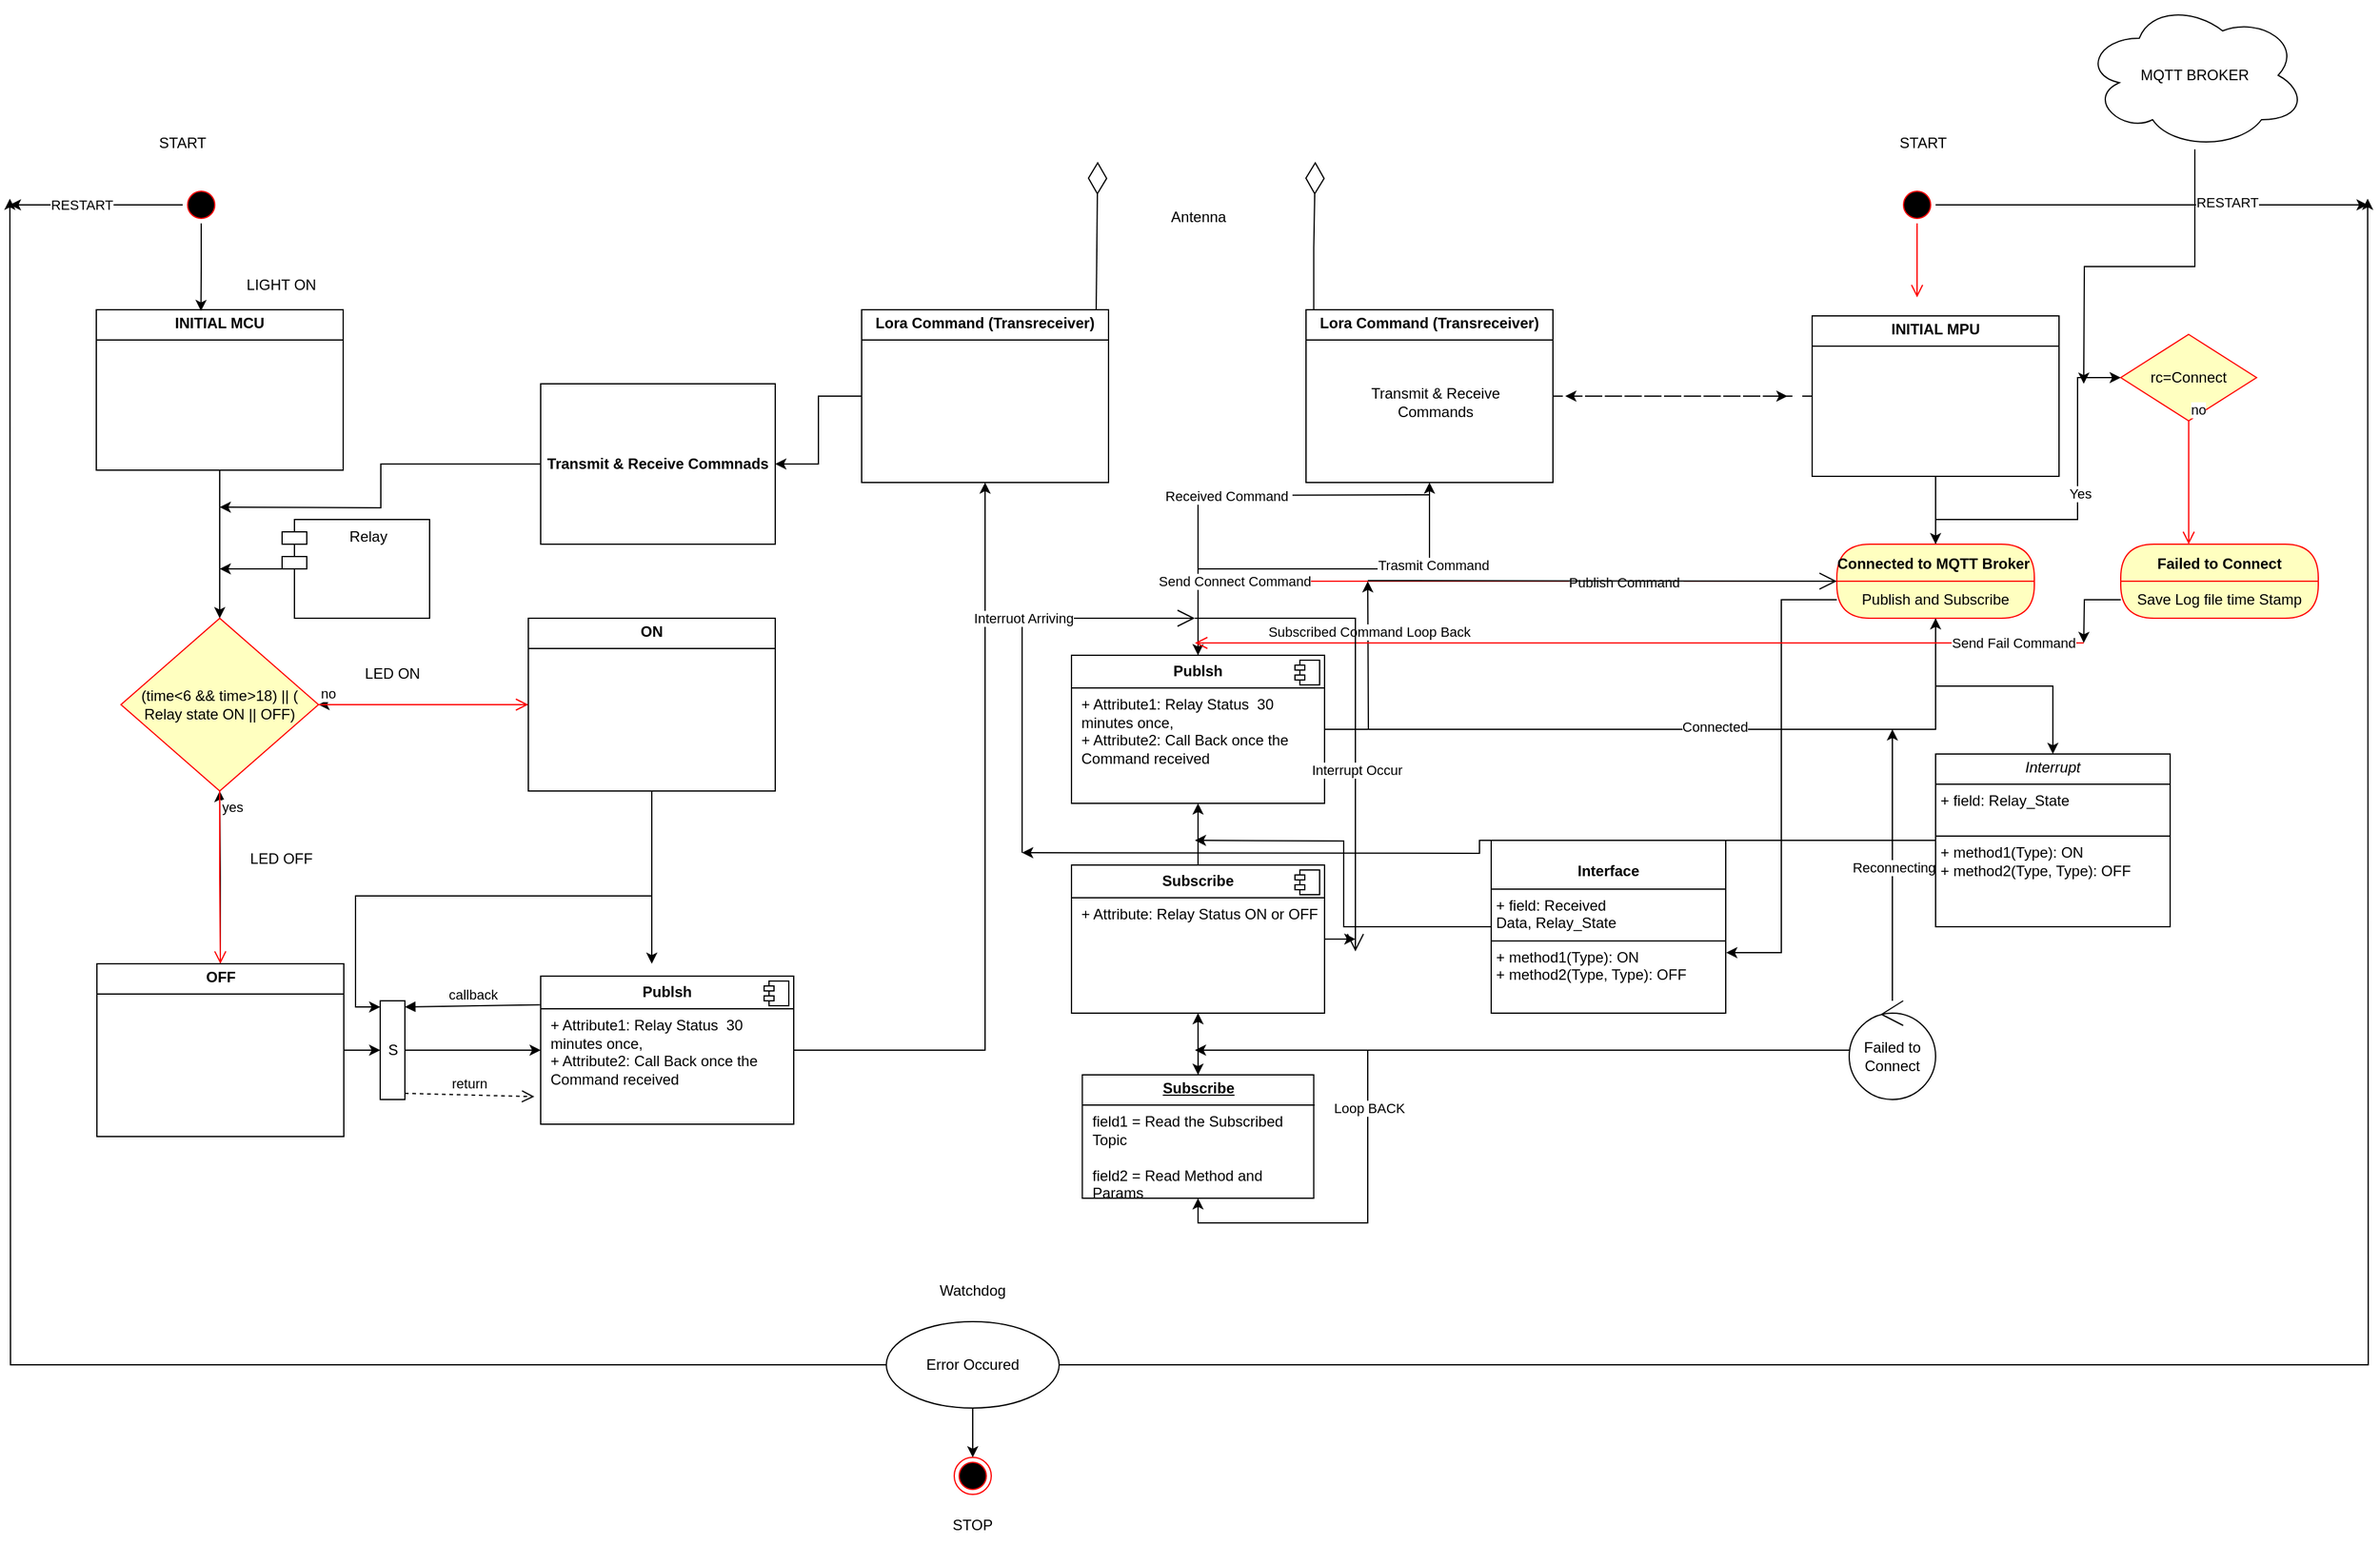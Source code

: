 <mxfile version="24.0.7" type="github">
  <diagram name="Page-1" id="H4Rgj2aldIVuWvqLiOzs">
    <mxGraphModel dx="2113" dy="1754" grid="1" gridSize="10" guides="1" tooltips="1" connect="1" arrows="1" fold="1" page="1" pageScale="1" pageWidth="850" pageHeight="1100" math="0" shadow="0">
      <root>
        <mxCell id="0" />
        <mxCell id="1" parent="0" />
        <mxCell id="FLAi_tk8j3l3gNYu9f_M-28" style="edgeStyle=orthogonalEdgeStyle;rounded=0;orthogonalLoop=1;jettySize=auto;html=1;entryX=1;entryY=0.5;entryDx=0;entryDy=0;" edge="1" parent="1" source="FLAi_tk8j3l3gNYu9f_M-9" target="FLAi_tk8j3l3gNYu9f_M-11">
          <mxGeometry relative="1" as="geometry" />
        </mxCell>
        <mxCell id="FLAi_tk8j3l3gNYu9f_M-40" style="edgeStyle=orthogonalEdgeStyle;rounded=0;orthogonalLoop=1;jettySize=auto;html=1;" edge="1" parent="1" source="FLAi_tk8j3l3gNYu9f_M-9">
          <mxGeometry relative="1" as="geometry">
            <mxPoint x="450" y="510" as="targetPoint" />
          </mxGeometry>
        </mxCell>
        <mxCell id="FLAi_tk8j3l3gNYu9f_M-9" value="&lt;p style=&quot;margin:0px;margin-top:4px;text-align:center;&quot;&gt;&lt;b&gt;ON&lt;/b&gt;&lt;/p&gt;&lt;hr size=&quot;1&quot; style=&quot;border-style:solid;&quot;&gt;&lt;div style=&quot;height:2px;&quot;&gt;&lt;/div&gt;" style="verticalAlign=top;align=left;overflow=fill;html=1;whiteSpace=wrap;" vertex="1" parent="1">
          <mxGeometry x="350" y="230" width="200" height="140" as="geometry" />
        </mxCell>
        <mxCell id="FLAi_tk8j3l3gNYu9f_M-29" style="edgeStyle=orthogonalEdgeStyle;rounded=0;orthogonalLoop=1;jettySize=auto;html=1;entryX=0.5;entryY=1;entryDx=0;entryDy=0;" edge="1" parent="1" source="FLAi_tk8j3l3gNYu9f_M-10" target="FLAi_tk8j3l3gNYu9f_M-11">
          <mxGeometry relative="1" as="geometry" />
        </mxCell>
        <mxCell id="FLAi_tk8j3l3gNYu9f_M-49" style="edgeStyle=orthogonalEdgeStyle;rounded=0;orthogonalLoop=1;jettySize=auto;html=1;" edge="1" parent="1" source="FLAi_tk8j3l3gNYu9f_M-10" target="FLAi_tk8j3l3gNYu9f_M-46">
          <mxGeometry relative="1" as="geometry" />
        </mxCell>
        <mxCell id="FLAi_tk8j3l3gNYu9f_M-10" value="&lt;p style=&quot;margin:0px;margin-top:4px;text-align:center;&quot;&gt;&lt;b&gt;OFF&lt;/b&gt;&lt;/p&gt;&lt;hr size=&quot;1&quot; style=&quot;border-style:solid;&quot;&gt;&lt;div style=&quot;height:2px;&quot;&gt;&lt;/div&gt;" style="verticalAlign=top;align=left;overflow=fill;html=1;whiteSpace=wrap;" vertex="1" parent="1">
          <mxGeometry x="0.52" y="510" width="200" height="140" as="geometry" />
        </mxCell>
        <mxCell id="FLAi_tk8j3l3gNYu9f_M-11" value="(time&amp;lt;6 &amp;amp;&amp;amp; time&amp;gt;18) || ( Relay state ON || OFF)" style="rhombus;whiteSpace=wrap;html=1;fontColor=#000000;fillColor=#ffffc0;strokeColor=#ff0000;" vertex="1" parent="1">
          <mxGeometry x="20" y="230" width="160" height="140" as="geometry" />
        </mxCell>
        <mxCell id="FLAi_tk8j3l3gNYu9f_M-12" value="no" style="edgeStyle=orthogonalEdgeStyle;html=1;align=left;verticalAlign=bottom;endArrow=open;endSize=8;strokeColor=#ff0000;rounded=0;entryX=0;entryY=0.5;entryDx=0;entryDy=0;" edge="1" source="FLAi_tk8j3l3gNYu9f_M-11" parent="1" target="FLAi_tk8j3l3gNYu9f_M-9">
          <mxGeometry x="-1" relative="1" as="geometry">
            <mxPoint x="310" y="302" as="targetPoint" />
          </mxGeometry>
        </mxCell>
        <mxCell id="FLAi_tk8j3l3gNYu9f_M-13" value="yes" style="edgeStyle=orthogonalEdgeStyle;html=1;align=left;verticalAlign=top;endArrow=open;endSize=8;strokeColor=#ff0000;rounded=0;entryX=0.5;entryY=0;entryDx=0;entryDy=0;" edge="1" source="FLAi_tk8j3l3gNYu9f_M-11" parent="1" target="FLAi_tk8j3l3gNYu9f_M-10">
          <mxGeometry x="-1" relative="1" as="geometry">
            <mxPoint x="125" y="450" as="targetPoint" />
          </mxGeometry>
        </mxCell>
        <mxCell id="FLAi_tk8j3l3gNYu9f_M-15" style="edgeStyle=orthogonalEdgeStyle;rounded=0;orthogonalLoop=1;jettySize=auto;html=1;entryX=0.5;entryY=0;entryDx=0;entryDy=0;" edge="1" parent="1" source="FLAi_tk8j3l3gNYu9f_M-14" target="FLAi_tk8j3l3gNYu9f_M-11">
          <mxGeometry relative="1" as="geometry" />
        </mxCell>
        <mxCell id="FLAi_tk8j3l3gNYu9f_M-14" value="&lt;p style=&quot;margin:0px;margin-top:4px;text-align:center;&quot;&gt;&lt;b&gt;INITIAL MCU&lt;/b&gt;&lt;/p&gt;&lt;hr size=&quot;1&quot; style=&quot;border-style:solid;&quot;&gt;&lt;div style=&quot;height:2px;&quot;&gt;&lt;/div&gt;" style="verticalAlign=top;align=left;overflow=fill;html=1;whiteSpace=wrap;" vertex="1" parent="1">
          <mxGeometry y="-20" width="200" height="130" as="geometry" />
        </mxCell>
        <mxCell id="FLAi_tk8j3l3gNYu9f_M-16" value="LIGHT ON" style="text;strokeColor=none;align=center;fillColor=none;html=1;verticalAlign=middle;whiteSpace=wrap;rounded=0;" vertex="1" parent="1">
          <mxGeometry x="100" y="-60" width="100" height="40" as="geometry" />
        </mxCell>
        <mxCell id="FLAi_tk8j3l3gNYu9f_M-20" style="edgeStyle=orthogonalEdgeStyle;rounded=0;orthogonalLoop=1;jettySize=auto;html=1;" edge="1" parent="1" source="FLAi_tk8j3l3gNYu9f_M-19">
          <mxGeometry relative="1" as="geometry">
            <mxPoint x="100" y="190" as="targetPoint" />
          </mxGeometry>
        </mxCell>
        <mxCell id="FLAi_tk8j3l3gNYu9f_M-19" value="Relay" style="shape=module;align=left;spacingLeft=20;align=center;verticalAlign=top;whiteSpace=wrap;html=1;rotation=0;" vertex="1" parent="1">
          <mxGeometry x="150.52" y="150" width="119.48" height="80" as="geometry" />
        </mxCell>
        <mxCell id="FLAi_tk8j3l3gNYu9f_M-21" value="LED ON" style="text;strokeColor=none;align=center;fillColor=none;html=1;verticalAlign=middle;whiteSpace=wrap;rounded=0;" vertex="1" parent="1">
          <mxGeometry x="210" y="260" width="60" height="30" as="geometry" />
        </mxCell>
        <mxCell id="FLAi_tk8j3l3gNYu9f_M-22" value="LED OFF" style="text;strokeColor=none;align=center;fillColor=none;html=1;verticalAlign=middle;whiteSpace=wrap;rounded=0;" vertex="1" parent="1">
          <mxGeometry x="120" y="410" width="60" height="30" as="geometry" />
        </mxCell>
        <mxCell id="FLAi_tk8j3l3gNYu9f_M-34" style="edgeStyle=orthogonalEdgeStyle;rounded=0;orthogonalLoop=1;jettySize=auto;html=1;" edge="1" parent="1" source="FLAi_tk8j3l3gNYu9f_M-27">
          <mxGeometry relative="1" as="geometry">
            <mxPoint x="100" y="140" as="targetPoint" />
          </mxGeometry>
        </mxCell>
        <mxCell id="FLAi_tk8j3l3gNYu9f_M-27" value="&lt;b&gt;Transmit &amp;amp; Receive Commnads&lt;/b&gt;" style="html=1;whiteSpace=wrap;" vertex="1" parent="1">
          <mxGeometry x="360" y="40" width="190" height="130" as="geometry" />
        </mxCell>
        <mxCell id="FLAi_tk8j3l3gNYu9f_M-32" style="edgeStyle=orthogonalEdgeStyle;rounded=0;orthogonalLoop=1;jettySize=auto;html=1;entryX=1;entryY=0.5;entryDx=0;entryDy=0;" edge="1" parent="1" source="FLAi_tk8j3l3gNYu9f_M-30" target="FLAi_tk8j3l3gNYu9f_M-27">
          <mxGeometry relative="1" as="geometry" />
        </mxCell>
        <mxCell id="FLAi_tk8j3l3gNYu9f_M-30" value="&lt;p style=&quot;margin:0px;margin-top:4px;text-align:center;&quot;&gt;&lt;b&gt;Lora Command (Transreceiver)&lt;/b&gt;&lt;/p&gt;&lt;hr size=&quot;1&quot; style=&quot;border-style:solid;&quot;&gt;&lt;div style=&quot;height:2px;&quot;&gt;&lt;/div&gt;" style="verticalAlign=top;align=left;overflow=fill;html=1;whiteSpace=wrap;" vertex="1" parent="1">
          <mxGeometry x="620" y="-20" width="200" height="140" as="geometry" />
        </mxCell>
        <mxCell id="FLAi_tk8j3l3gNYu9f_M-53" style="edgeStyle=orthogonalEdgeStyle;rounded=0;orthogonalLoop=1;jettySize=auto;html=1;entryX=0.5;entryY=1;entryDx=0;entryDy=0;" edge="1" parent="1" source="FLAi_tk8j3l3gNYu9f_M-38" target="FLAi_tk8j3l3gNYu9f_M-30">
          <mxGeometry relative="1" as="geometry" />
        </mxCell>
        <mxCell id="FLAi_tk8j3l3gNYu9f_M-38" value="&lt;p style=&quot;margin:0px;margin-top:6px;text-align:center;&quot;&gt;&lt;b&gt;Publsh&lt;/b&gt;&lt;/p&gt;&lt;hr size=&quot;1&quot; style=&quot;border-style:solid;&quot;&gt;&lt;p style=&quot;margin:0px;margin-left:8px;&quot;&gt;+ Attribute1: Relay Status&amp;nbsp; 30 minutes once,&lt;br&gt;+ Attribute2: Call Back once the Command received&lt;/p&gt;" style="align=left;overflow=fill;html=1;dropTarget=0;whiteSpace=wrap;" vertex="1" parent="1">
          <mxGeometry x="360" y="520" width="205" height="120" as="geometry" />
        </mxCell>
        <mxCell id="FLAi_tk8j3l3gNYu9f_M-39" value="" style="shape=component;jettyWidth=8;jettyHeight=4;" vertex="1" parent="FLAi_tk8j3l3gNYu9f_M-38">
          <mxGeometry x="1" width="20" height="20" relative="1" as="geometry">
            <mxPoint x="-24" y="4" as="offset" />
          </mxGeometry>
        </mxCell>
        <mxCell id="FLAi_tk8j3l3gNYu9f_M-50" style="edgeStyle=orthogonalEdgeStyle;rounded=0;orthogonalLoop=1;jettySize=auto;html=1;curved=0;entryX=0;entryY=0.5;entryDx=0;entryDy=0;" edge="1" parent="1" source="FLAi_tk8j3l3gNYu9f_M-46" target="FLAi_tk8j3l3gNYu9f_M-38">
          <mxGeometry relative="1" as="geometry" />
        </mxCell>
        <mxCell id="FLAi_tk8j3l3gNYu9f_M-46" value="S" style="html=1;points=[[0,0,0,0,5],[0,1,0,0,-5],[1,0,0,0,5],[1,1,0,0,-5]];perimeter=orthogonalPerimeter;outlineConnect=0;targetShapes=umlLifeline;portConstraint=eastwest;newEdgeStyle={&quot;curved&quot;:0,&quot;rounded&quot;:0};" vertex="1" parent="1">
          <mxGeometry x="230" y="540" width="20" height="80" as="geometry" />
        </mxCell>
        <mxCell id="FLAi_tk8j3l3gNYu9f_M-47" value="callback" style="html=1;verticalAlign=bottom;endArrow=block;curved=0;rounded=0;entryX=1;entryY=0;entryDx=0;entryDy=5;exitX=-0.003;exitY=0.194;exitDx=0;exitDy=0;exitPerimeter=0;" edge="1" target="FLAi_tk8j3l3gNYu9f_M-46" parent="1" source="FLAi_tk8j3l3gNYu9f_M-38">
          <mxGeometry relative="1" as="geometry">
            <mxPoint x="390" y="485" as="sourcePoint" />
          </mxGeometry>
        </mxCell>
        <mxCell id="FLAi_tk8j3l3gNYu9f_M-48" value="return" style="html=1;verticalAlign=bottom;endArrow=open;dashed=1;endSize=8;curved=0;rounded=0;exitX=1;exitY=1;exitDx=0;exitDy=-5;entryX=-0.025;entryY=0.814;entryDx=0;entryDy=0;entryPerimeter=0;" edge="1" source="FLAi_tk8j3l3gNYu9f_M-46" parent="1" target="FLAi_tk8j3l3gNYu9f_M-38">
          <mxGeometry relative="1" as="geometry">
            <mxPoint x="350" y="615" as="targetPoint" />
          </mxGeometry>
        </mxCell>
        <mxCell id="FLAi_tk8j3l3gNYu9f_M-51" style="edgeStyle=orthogonalEdgeStyle;rounded=0;orthogonalLoop=1;jettySize=auto;html=1;entryX=0;entryY=0;entryDx=0;entryDy=5;entryPerimeter=0;" edge="1" parent="1" source="FLAi_tk8j3l3gNYu9f_M-9" target="FLAi_tk8j3l3gNYu9f_M-46">
          <mxGeometry relative="1" as="geometry" />
        </mxCell>
        <mxCell id="FLAi_tk8j3l3gNYu9f_M-64" style="edgeStyle=orthogonalEdgeStyle;rounded=0;orthogonalLoop=1;jettySize=auto;html=1;dashed=1;dashPattern=8 8;" edge="1" parent="1" source="FLAi_tk8j3l3gNYu9f_M-54">
          <mxGeometry relative="1" as="geometry">
            <mxPoint x="1370" y="50" as="targetPoint" />
          </mxGeometry>
        </mxCell>
        <mxCell id="FLAi_tk8j3l3gNYu9f_M-73" style="edgeStyle=orthogonalEdgeStyle;rounded=0;orthogonalLoop=1;jettySize=auto;html=1;entryX=0.5;entryY=0;entryDx=0;entryDy=0;" edge="1" parent="1" target="FLAi_tk8j3l3gNYu9f_M-69">
          <mxGeometry relative="1" as="geometry">
            <mxPoint x="1080" y="130" as="sourcePoint" />
            <mxPoint x="850" y="220" as="targetPoint" />
          </mxGeometry>
        </mxCell>
        <mxCell id="FLAi_tk8j3l3gNYu9f_M-74" value="Received Command&amp;nbsp;" style="edgeLabel;html=1;align=center;verticalAlign=middle;resizable=0;points=[];" vertex="1" connectable="0" parent="FLAi_tk8j3l3gNYu9f_M-73">
          <mxGeometry x="0.03" relative="1" as="geometry">
            <mxPoint as="offset" />
          </mxGeometry>
        </mxCell>
        <mxCell id="FLAi_tk8j3l3gNYu9f_M-54" value="&lt;p style=&quot;margin:0px;margin-top:4px;text-align:center;&quot;&gt;&lt;b&gt;Lora Command (Transreceiver)&lt;/b&gt;&lt;/p&gt;&lt;hr size=&quot;1&quot; style=&quot;border-style:solid;&quot;&gt;&lt;div style=&quot;height:2px;&quot;&gt;&lt;/div&gt;" style="verticalAlign=top;align=left;overflow=fill;html=1;whiteSpace=wrap;" vertex="1" parent="1">
          <mxGeometry x="980" y="-20" width="200" height="140" as="geometry" />
        </mxCell>
        <mxCell id="FLAi_tk8j3l3gNYu9f_M-141" style="edgeStyle=orthogonalEdgeStyle;rounded=0;orthogonalLoop=1;jettySize=auto;html=1;" edge="1" parent="1" source="FLAi_tk8j3l3gNYu9f_M-61">
          <mxGeometry relative="1" as="geometry">
            <mxPoint x="1840" y="-105" as="targetPoint" />
          </mxGeometry>
        </mxCell>
        <mxCell id="FLAi_tk8j3l3gNYu9f_M-142" value="RESTART" style="edgeLabel;html=1;align=center;verticalAlign=middle;resizable=0;points=[];" vertex="1" connectable="0" parent="FLAi_tk8j3l3gNYu9f_M-141">
          <mxGeometry x="0.347" y="3" relative="1" as="geometry">
            <mxPoint as="offset" />
          </mxGeometry>
        </mxCell>
        <mxCell id="FLAi_tk8j3l3gNYu9f_M-61" value="" style="ellipse;html=1;shape=startState;fillColor=#000000;strokeColor=#ff0000;" vertex="1" parent="1">
          <mxGeometry x="1460" y="-120" width="30" height="30" as="geometry" />
        </mxCell>
        <mxCell id="FLAi_tk8j3l3gNYu9f_M-62" value="" style="edgeStyle=orthogonalEdgeStyle;html=1;verticalAlign=bottom;endArrow=open;endSize=8;strokeColor=#ff0000;rounded=0;" edge="1" source="FLAi_tk8j3l3gNYu9f_M-61" parent="1">
          <mxGeometry relative="1" as="geometry">
            <mxPoint x="1475" y="-30" as="targetPoint" />
            <Array as="points">
              <mxPoint x="1475" y="-60" />
              <mxPoint x="1475" y="-60" />
            </Array>
          </mxGeometry>
        </mxCell>
        <mxCell id="FLAi_tk8j3l3gNYu9f_M-65" style="edgeStyle=orthogonalEdgeStyle;rounded=0;orthogonalLoop=1;jettySize=auto;html=1;dashed=1;dashPattern=8 8;" edge="1" parent="1" source="FLAi_tk8j3l3gNYu9f_M-63">
          <mxGeometry relative="1" as="geometry">
            <mxPoint x="1190" y="50" as="targetPoint" />
          </mxGeometry>
        </mxCell>
        <mxCell id="FLAi_tk8j3l3gNYu9f_M-80" style="edgeStyle=orthogonalEdgeStyle;rounded=0;orthogonalLoop=1;jettySize=auto;html=1;entryX=0.5;entryY=0;entryDx=0;entryDy=0;" edge="1" parent="1" source="FLAi_tk8j3l3gNYu9f_M-63" target="FLAi_tk8j3l3gNYu9f_M-77">
          <mxGeometry relative="1" as="geometry" />
        </mxCell>
        <mxCell id="FLAi_tk8j3l3gNYu9f_M-63" value="&lt;p style=&quot;margin:0px;margin-top:4px;text-align:center;&quot;&gt;&lt;b&gt;INITIAL MPU&lt;/b&gt;&lt;/p&gt;&lt;hr size=&quot;1&quot; style=&quot;border-style:solid;&quot;&gt;&lt;div style=&quot;height:2px;&quot;&gt;&lt;/div&gt;" style="verticalAlign=top;align=left;overflow=fill;html=1;whiteSpace=wrap;" vertex="1" parent="1">
          <mxGeometry x="1390" y="-15" width="200" height="130" as="geometry" />
        </mxCell>
        <mxCell id="FLAi_tk8j3l3gNYu9f_M-75" style="edgeStyle=orthogonalEdgeStyle;rounded=0;orthogonalLoop=1;jettySize=auto;html=1;" edge="1" parent="1" source="FLAi_tk8j3l3gNYu9f_M-69" target="FLAi_tk8j3l3gNYu9f_M-54">
          <mxGeometry relative="1" as="geometry" />
        </mxCell>
        <mxCell id="FLAi_tk8j3l3gNYu9f_M-76" value="Trasmit Command" style="edgeLabel;html=1;align=center;verticalAlign=middle;resizable=0;points=[];" vertex="1" connectable="0" parent="FLAi_tk8j3l3gNYu9f_M-75">
          <mxGeometry x="0.591" y="-3" relative="1" as="geometry">
            <mxPoint as="offset" />
          </mxGeometry>
        </mxCell>
        <mxCell id="FLAi_tk8j3l3gNYu9f_M-81" style="edgeStyle=orthogonalEdgeStyle;rounded=0;orthogonalLoop=1;jettySize=auto;html=1;entryX=0.5;entryY=1;entryDx=0;entryDy=0;" edge="1" parent="1" source="FLAi_tk8j3l3gNYu9f_M-69" target="FLAi_tk8j3l3gNYu9f_M-78">
          <mxGeometry relative="1" as="geometry" />
        </mxCell>
        <mxCell id="FLAi_tk8j3l3gNYu9f_M-107" value="Connected" style="edgeLabel;html=1;align=center;verticalAlign=middle;resizable=0;points=[];" vertex="1" connectable="0" parent="FLAi_tk8j3l3gNYu9f_M-81">
          <mxGeometry x="0.079" y="2" relative="1" as="geometry">
            <mxPoint as="offset" />
          </mxGeometry>
        </mxCell>
        <mxCell id="FLAi_tk8j3l3gNYu9f_M-116" style="edgeStyle=orthogonalEdgeStyle;rounded=0;orthogonalLoop=1;jettySize=auto;html=1;" edge="1" parent="1" source="FLAi_tk8j3l3gNYu9f_M-69">
          <mxGeometry relative="1" as="geometry">
            <mxPoint x="1030" y="200" as="targetPoint" />
          </mxGeometry>
        </mxCell>
        <mxCell id="FLAi_tk8j3l3gNYu9f_M-117" value="Subscribed Command Loop Back" style="edgeLabel;html=1;align=center;verticalAlign=middle;resizable=0;points=[];" vertex="1" connectable="0" parent="FLAi_tk8j3l3gNYu9f_M-116">
          <mxGeometry x="0.26" y="-1" relative="1" as="geometry">
            <mxPoint y="-17" as="offset" />
          </mxGeometry>
        </mxCell>
        <mxCell id="FLAi_tk8j3l3gNYu9f_M-69" value="&lt;p style=&quot;margin:0px;margin-top:6px;text-align:center;&quot;&gt;&lt;b&gt;Publsh&lt;/b&gt;&lt;/p&gt;&lt;hr size=&quot;1&quot; style=&quot;border-style:solid;&quot;&gt;&lt;p style=&quot;margin:0px;margin-left:8px;&quot;&gt;+ Attribute1: Relay Status&amp;nbsp; 30 minutes once,&lt;br&gt;+ Attribute2: Call Back once the Command received&lt;/p&gt;" style="align=left;overflow=fill;html=1;dropTarget=0;whiteSpace=wrap;" vertex="1" parent="1">
          <mxGeometry x="790" y="260" width="205" height="120" as="geometry" />
        </mxCell>
        <mxCell id="FLAi_tk8j3l3gNYu9f_M-70" value="" style="shape=component;jettyWidth=8;jettyHeight=4;" vertex="1" parent="FLAi_tk8j3l3gNYu9f_M-69">
          <mxGeometry x="1" width="20" height="20" relative="1" as="geometry">
            <mxPoint x="-24" y="4" as="offset" />
          </mxGeometry>
        </mxCell>
        <mxCell id="FLAi_tk8j3l3gNYu9f_M-100" style="edgeStyle=orthogonalEdgeStyle;rounded=0;orthogonalLoop=1;jettySize=auto;html=1;entryX=0;entryY=0.5;entryDx=0;entryDy=0;" edge="1" parent="1" source="FLAi_tk8j3l3gNYu9f_M-77" target="FLAi_tk8j3l3gNYu9f_M-97">
          <mxGeometry relative="1" as="geometry">
            <Array as="points">
              <mxPoint x="1490" y="150" />
              <mxPoint x="1605" y="150" />
              <mxPoint x="1605" y="35" />
            </Array>
          </mxGeometry>
        </mxCell>
        <mxCell id="FLAi_tk8j3l3gNYu9f_M-101" value="Yes" style="edgeLabel;html=1;align=center;verticalAlign=middle;resizable=0;points=[];" vertex="1" connectable="0" parent="FLAi_tk8j3l3gNYu9f_M-100">
          <mxGeometry x="0.093" y="-2" relative="1" as="geometry">
            <mxPoint as="offset" />
          </mxGeometry>
        </mxCell>
        <mxCell id="FLAi_tk8j3l3gNYu9f_M-120" style="edgeStyle=orthogonalEdgeStyle;rounded=0;orthogonalLoop=1;jettySize=auto;html=1;entryX=0.5;entryY=0;entryDx=0;entryDy=0;" edge="1" parent="1" source="FLAi_tk8j3l3gNYu9f_M-77" target="FLAi_tk8j3l3gNYu9f_M-119">
          <mxGeometry relative="1" as="geometry" />
        </mxCell>
        <mxCell id="FLAi_tk8j3l3gNYu9f_M-77" value="Connected to MQTT Broker " style="swimlane;fontStyle=1;align=center;verticalAlign=middle;childLayout=stackLayout;horizontal=1;startSize=30;horizontalStack=0;resizeParent=0;resizeLast=1;container=0;fontColor=#000000;collapsible=0;rounded=1;arcSize=30;strokeColor=#ff0000;fillColor=#ffffc0;swimlaneFillColor=#ffffc0;dropTarget=0;" vertex="1" parent="1">
          <mxGeometry x="1410" y="170" width="160" height="60" as="geometry" />
        </mxCell>
        <mxCell id="FLAi_tk8j3l3gNYu9f_M-78" value="Publish and Subscribe" style="text;html=1;strokeColor=none;fillColor=none;align=center;verticalAlign=middle;spacingLeft=4;spacingRight=4;whiteSpace=wrap;overflow=hidden;rotatable=0;fontColor=#000000;" vertex="1" parent="FLAi_tk8j3l3gNYu9f_M-77">
          <mxGeometry y="30" width="160" height="30" as="geometry" />
        </mxCell>
        <mxCell id="FLAi_tk8j3l3gNYu9f_M-79" value="" style="edgeStyle=orthogonalEdgeStyle;html=1;verticalAlign=bottom;endArrow=open;endSize=8;strokeColor=#ff0000;rounded=0;" edge="1" source="FLAi_tk8j3l3gNYu9f_M-77" parent="1">
          <mxGeometry relative="1" as="geometry">
            <mxPoint x="890" y="200" as="targetPoint" />
          </mxGeometry>
        </mxCell>
        <mxCell id="FLAi_tk8j3l3gNYu9f_M-90" value="Publish Command&amp;nbsp;" style="edgeLabel;html=1;align=center;verticalAlign=middle;resizable=0;points=[];" vertex="1" connectable="0" parent="FLAi_tk8j3l3gNYu9f_M-79">
          <mxGeometry x="-0.34" y="1" relative="1" as="geometry">
            <mxPoint x="1" as="offset" />
          </mxGeometry>
        </mxCell>
        <mxCell id="FLAi_tk8j3l3gNYu9f_M-148" value="Send Connect Command" style="edgeLabel;html=1;align=center;verticalAlign=middle;resizable=0;points=[];" vertex="1" connectable="0" parent="FLAi_tk8j3l3gNYu9f_M-79">
          <mxGeometry x="0.875" relative="1" as="geometry">
            <mxPoint x="-1" as="offset" />
          </mxGeometry>
        </mxCell>
        <mxCell id="FLAi_tk8j3l3gNYu9f_M-84" style="edgeStyle=orthogonalEdgeStyle;rounded=0;orthogonalLoop=1;jettySize=auto;html=1;entryX=0.5;entryY=1;entryDx=0;entryDy=0;" edge="1" parent="1" source="FLAi_tk8j3l3gNYu9f_M-82" target="FLAi_tk8j3l3gNYu9f_M-69">
          <mxGeometry relative="1" as="geometry" />
        </mxCell>
        <mxCell id="FLAi_tk8j3l3gNYu9f_M-103" style="edgeStyle=orthogonalEdgeStyle;rounded=0;orthogonalLoop=1;jettySize=auto;html=1;entryX=0.5;entryY=0;entryDx=0;entryDy=0;" edge="1" parent="1" source="FLAi_tk8j3l3gNYu9f_M-82" target="FLAi_tk8j3l3gNYu9f_M-102">
          <mxGeometry relative="1" as="geometry" />
        </mxCell>
        <mxCell id="FLAi_tk8j3l3gNYu9f_M-129" style="edgeStyle=orthogonalEdgeStyle;rounded=0;orthogonalLoop=1;jettySize=auto;html=1;" edge="1" parent="1" source="FLAi_tk8j3l3gNYu9f_M-82">
          <mxGeometry relative="1" as="geometry">
            <mxPoint x="1020" y="490" as="targetPoint" />
          </mxGeometry>
        </mxCell>
        <mxCell id="FLAi_tk8j3l3gNYu9f_M-82" value="&lt;p style=&quot;margin:0px;margin-top:6px;text-align:center;&quot;&gt;&lt;b&gt;Subscribe&lt;/b&gt;&lt;/p&gt;&lt;hr size=&quot;1&quot; style=&quot;border-style:solid;&quot;&gt;&lt;p style=&quot;margin:0px;margin-left:8px;&quot;&gt;+ Attribute: Relay Status ON or OFF&lt;br&gt;&lt;br&gt;&lt;/p&gt;" style="align=left;overflow=fill;html=1;dropTarget=0;whiteSpace=wrap;" vertex="1" parent="1">
          <mxGeometry x="790" y="430" width="205" height="120" as="geometry" />
        </mxCell>
        <mxCell id="FLAi_tk8j3l3gNYu9f_M-83" value="" style="shape=component;jettyWidth=8;jettyHeight=4;" vertex="1" parent="FLAi_tk8j3l3gNYu9f_M-82">
          <mxGeometry x="1" width="20" height="20" relative="1" as="geometry">
            <mxPoint x="-24" y="4" as="offset" />
          </mxGeometry>
        </mxCell>
        <mxCell id="FLAi_tk8j3l3gNYu9f_M-87" style="edgeStyle=orthogonalEdgeStyle;rounded=0;orthogonalLoop=1;jettySize=auto;html=1;" edge="1" parent="1" source="FLAi_tk8j3l3gNYu9f_M-85">
          <mxGeometry relative="1" as="geometry">
            <mxPoint x="890" y="410" as="targetPoint" />
          </mxGeometry>
        </mxCell>
        <mxCell id="FLAi_tk8j3l3gNYu9f_M-85" value="&lt;p style=&quot;margin:0px;margin-top:4px;text-align:center;&quot;&gt;&lt;br&gt;&lt;b&gt;Interface&lt;/b&gt;&lt;/p&gt;&lt;hr size=&quot;1&quot; style=&quot;border-style:solid;&quot;&gt;&lt;p style=&quot;margin:0px;margin-left:4px;&quot;&gt;+ field: Received Data,&amp;nbsp;Relay_State&lt;/p&gt;&lt;hr size=&quot;1&quot; style=&quot;border-style:solid;&quot;&gt;&lt;p style=&quot;margin:0px;margin-left:4px;&quot;&gt;+ method1(Type): ON&lt;br&gt;+ method2(Type, Type): OFF&lt;/p&gt;" style="verticalAlign=top;align=left;overflow=fill;html=1;whiteSpace=wrap;" vertex="1" parent="1">
          <mxGeometry x="1130" y="410" width="190" height="140" as="geometry" />
        </mxCell>
        <mxCell id="FLAi_tk8j3l3gNYu9f_M-88" style="edgeStyle=orthogonalEdgeStyle;rounded=0;orthogonalLoop=1;jettySize=auto;html=1;entryX=1.002;entryY=0.65;entryDx=0;entryDy=0;entryPerimeter=0;" edge="1" parent="1" source="FLAi_tk8j3l3gNYu9f_M-78" target="FLAi_tk8j3l3gNYu9f_M-85">
          <mxGeometry relative="1" as="geometry" />
        </mxCell>
        <mxCell id="FLAi_tk8j3l3gNYu9f_M-92" value="Failed to Connect" style="swimlane;fontStyle=1;align=center;verticalAlign=middle;childLayout=stackLayout;horizontal=1;startSize=30;horizontalStack=0;resizeParent=0;resizeLast=1;container=0;fontColor=#000000;collapsible=0;rounded=1;arcSize=30;strokeColor=#ff0000;fillColor=#ffffc0;swimlaneFillColor=#ffffc0;dropTarget=0;" vertex="1" parent="1">
          <mxGeometry x="1640" y="170" width="160" height="60" as="geometry" />
        </mxCell>
        <mxCell id="FLAi_tk8j3l3gNYu9f_M-146" style="edgeStyle=orthogonalEdgeStyle;rounded=0;orthogonalLoop=1;jettySize=auto;html=1;" edge="1" parent="FLAi_tk8j3l3gNYu9f_M-92" source="FLAi_tk8j3l3gNYu9f_M-93">
          <mxGeometry relative="1" as="geometry">
            <mxPoint x="-30" y="80" as="targetPoint" />
          </mxGeometry>
        </mxCell>
        <mxCell id="FLAi_tk8j3l3gNYu9f_M-93" value="Save Log file time Stamp" style="text;html=1;strokeColor=none;fillColor=none;align=center;verticalAlign=middle;spacingLeft=4;spacingRight=4;whiteSpace=wrap;overflow=hidden;rotatable=0;fontColor=#000000;" vertex="1" parent="FLAi_tk8j3l3gNYu9f_M-92">
          <mxGeometry y="30" width="160" height="30" as="geometry" />
        </mxCell>
        <mxCell id="FLAi_tk8j3l3gNYu9f_M-94" value="" style="edgeStyle=orthogonalEdgeStyle;html=1;verticalAlign=bottom;endArrow=open;endSize=8;strokeColor=#ff0000;rounded=0;" edge="1" parent="1">
          <mxGeometry relative="1" as="geometry">
            <mxPoint x="890" y="250" as="targetPoint" />
            <mxPoint x="1610" y="250" as="sourcePoint" />
          </mxGeometry>
        </mxCell>
        <mxCell id="FLAi_tk8j3l3gNYu9f_M-147" value="Send Fail Command" style="edgeLabel;html=1;align=center;verticalAlign=middle;resizable=0;points=[];" vertex="1" connectable="0" parent="FLAi_tk8j3l3gNYu9f_M-94">
          <mxGeometry x="-0.841" relative="1" as="geometry">
            <mxPoint as="offset" />
          </mxGeometry>
        </mxCell>
        <mxCell id="FLAi_tk8j3l3gNYu9f_M-97" value="rc=Connect" style="rhombus;whiteSpace=wrap;html=1;fontColor=#000000;fillColor=#ffffc0;strokeColor=#ff0000;" vertex="1" parent="1">
          <mxGeometry x="1640" width="110" height="70" as="geometry" />
        </mxCell>
        <mxCell id="FLAi_tk8j3l3gNYu9f_M-98" value="no" style="edgeStyle=orthogonalEdgeStyle;html=1;align=left;verticalAlign=bottom;endArrow=open;endSize=8;strokeColor=#ff0000;rounded=0;entryX=0.344;entryY=0;entryDx=0;entryDy=0;entryPerimeter=0;" edge="1" source="FLAi_tk8j3l3gNYu9f_M-97" parent="1" target="FLAi_tk8j3l3gNYu9f_M-92">
          <mxGeometry x="-1" relative="1" as="geometry">
            <mxPoint x="1820" y="50" as="targetPoint" />
          </mxGeometry>
        </mxCell>
        <mxCell id="FLAi_tk8j3l3gNYu9f_M-104" style="edgeStyle=orthogonalEdgeStyle;rounded=0;orthogonalLoop=1;jettySize=auto;html=1;entryX=0.5;entryY=1;entryDx=0;entryDy=0;" edge="1" parent="1" source="FLAi_tk8j3l3gNYu9f_M-102" target="FLAi_tk8j3l3gNYu9f_M-82">
          <mxGeometry relative="1" as="geometry" />
        </mxCell>
        <mxCell id="FLAi_tk8j3l3gNYu9f_M-102" value="&lt;p style=&quot;margin:0px;margin-top:4px;text-align:center;text-decoration:underline;&quot;&gt;&lt;b&gt;Subscribe&lt;/b&gt;&lt;/p&gt;&lt;hr size=&quot;1&quot; style=&quot;border-style:solid;&quot;&gt;&lt;p style=&quot;margin:0px;margin-left:8px;&quot;&gt;field1 = Read the Subscribed Topic&amp;nbsp;&amp;nbsp;&lt;br&gt;&lt;br&gt;&lt;/p&gt;&lt;p style=&quot;margin:0px;margin-left:8px;&quot;&gt;field2 = Read Method and Params&amp;nbsp;&lt;/p&gt;&lt;p style=&quot;margin:0px;margin-left:8px;&quot;&gt;&lt;br&gt;&lt;/p&gt;" style="verticalAlign=top;align=left;overflow=fill;html=1;whiteSpace=wrap;" vertex="1" parent="1">
          <mxGeometry x="798.75" y="600" width="187.5" height="100" as="geometry" />
        </mxCell>
        <mxCell id="FLAi_tk8j3l3gNYu9f_M-105" style="edgeStyle=orthogonalEdgeStyle;rounded=0;orthogonalLoop=1;jettySize=auto;html=1;entryX=0.5;entryY=1;entryDx=0;entryDy=0;" edge="1" parent="1" source="FLAi_tk8j3l3gNYu9f_M-102" target="FLAi_tk8j3l3gNYu9f_M-102">
          <mxGeometry relative="1" as="geometry">
            <Array as="points">
              <mxPoint x="893" y="580" />
              <mxPoint x="1030" y="580" />
              <mxPoint x="1030" y="720" />
              <mxPoint x="893" y="720" />
            </Array>
          </mxGeometry>
        </mxCell>
        <mxCell id="FLAi_tk8j3l3gNYu9f_M-106" value="Loop BACK" style="edgeLabel;html=1;align=center;verticalAlign=middle;resizable=0;points=[];" vertex="1" connectable="0" parent="FLAi_tk8j3l3gNYu9f_M-105">
          <mxGeometry x="-0.102" y="1" relative="1" as="geometry">
            <mxPoint as="offset" />
          </mxGeometry>
        </mxCell>
        <mxCell id="FLAi_tk8j3l3gNYu9f_M-109" style="edgeStyle=orthogonalEdgeStyle;rounded=0;orthogonalLoop=1;jettySize=auto;html=1;" edge="1" parent="1" source="FLAi_tk8j3l3gNYu9f_M-108">
          <mxGeometry relative="1" as="geometry">
            <mxPoint x="1455" y="320" as="targetPoint" />
          </mxGeometry>
        </mxCell>
        <mxCell id="FLAi_tk8j3l3gNYu9f_M-111" value="Reconnecting" style="edgeLabel;html=1;align=center;verticalAlign=middle;resizable=0;points=[];" vertex="1" connectable="0" parent="FLAi_tk8j3l3gNYu9f_M-109">
          <mxGeometry x="-0.019" y="-1" relative="1" as="geometry">
            <mxPoint as="offset" />
          </mxGeometry>
        </mxCell>
        <mxCell id="FLAi_tk8j3l3gNYu9f_M-110" style="edgeStyle=orthogonalEdgeStyle;rounded=0;orthogonalLoop=1;jettySize=auto;html=1;" edge="1" parent="1" source="FLAi_tk8j3l3gNYu9f_M-108">
          <mxGeometry relative="1" as="geometry">
            <mxPoint x="890" y="580" as="targetPoint" />
          </mxGeometry>
        </mxCell>
        <mxCell id="FLAi_tk8j3l3gNYu9f_M-108" value="Failed to Connect" style="ellipse;shape=umlControl;whiteSpace=wrap;html=1;" vertex="1" parent="1">
          <mxGeometry x="1420" y="540" width="70" height="80" as="geometry" />
        </mxCell>
        <mxCell id="FLAi_tk8j3l3gNYu9f_M-118" value="" style="endArrow=open;endFill=1;endSize=12;html=1;rounded=0;entryX=0;entryY=0;entryDx=0;entryDy=0;" edge="1" parent="1" target="FLAi_tk8j3l3gNYu9f_M-78">
          <mxGeometry width="160" relative="1" as="geometry">
            <mxPoint x="1030" y="199.5" as="sourcePoint" />
            <mxPoint x="1190" y="199.5" as="targetPoint" />
          </mxGeometry>
        </mxCell>
        <mxCell id="FLAi_tk8j3l3gNYu9f_M-125" style="edgeStyle=orthogonalEdgeStyle;rounded=0;orthogonalLoop=1;jettySize=auto;html=1;" edge="1" parent="1" source="FLAi_tk8j3l3gNYu9f_M-119">
          <mxGeometry relative="1" as="geometry">
            <mxPoint x="750" y="420" as="targetPoint" />
          </mxGeometry>
        </mxCell>
        <mxCell id="FLAi_tk8j3l3gNYu9f_M-119" value="&lt;p style=&quot;margin:0px;margin-top:4px;text-align:center;&quot;&gt;&lt;i&gt;Interrupt&lt;/i&gt;&lt;/p&gt;&lt;hr size=&quot;1&quot; style=&quot;border-style:solid;&quot;&gt;&lt;p style=&quot;margin:0px;margin-left:4px;&quot;&gt;+ field: Relay_State&amp;nbsp;&lt;br&gt;&lt;br&gt;&lt;/p&gt;&lt;hr size=&quot;1&quot; style=&quot;border-style:solid;&quot;&gt;&lt;p style=&quot;margin:0px;margin-left:4px;&quot;&gt;+ method1(Type): ON&lt;br&gt;+ method2(Type, Type): OFF&lt;/p&gt;" style="verticalAlign=top;align=left;overflow=fill;html=1;whiteSpace=wrap;" vertex="1" parent="1">
          <mxGeometry x="1490" y="340" width="190" height="140" as="geometry" />
        </mxCell>
        <mxCell id="FLAi_tk8j3l3gNYu9f_M-124" value="" style="endArrow=open;endFill=1;endSize=12;html=1;rounded=0;" edge="1" parent="1">
          <mxGeometry width="160" relative="1" as="geometry">
            <mxPoint x="750" y="230" as="sourcePoint" />
            <mxPoint x="890" y="230" as="targetPoint" />
            <Array as="points">
              <mxPoint x="750" y="420" />
              <mxPoint x="750" y="230" />
              <mxPoint x="760" y="230" />
            </Array>
          </mxGeometry>
        </mxCell>
        <mxCell id="FLAi_tk8j3l3gNYu9f_M-131" value="Interruot Arriving" style="edgeLabel;html=1;align=center;verticalAlign=middle;resizable=0;points=[];" vertex="1" connectable="0" parent="FLAi_tk8j3l3gNYu9f_M-124">
          <mxGeometry x="0.465" relative="1" as="geometry">
            <mxPoint as="offset" />
          </mxGeometry>
        </mxCell>
        <mxCell id="FLAi_tk8j3l3gNYu9f_M-126" value="" style="endArrow=open;endFill=1;endSize=12;html=1;rounded=0;" edge="1" parent="1">
          <mxGeometry width="160" relative="1" as="geometry">
            <mxPoint x="890" y="230" as="sourcePoint" />
            <mxPoint x="1020" y="500" as="targetPoint" />
            <Array as="points">
              <mxPoint x="1020" y="230" />
            </Array>
          </mxGeometry>
        </mxCell>
        <mxCell id="FLAi_tk8j3l3gNYu9f_M-130" value="Interrupt Occur" style="edgeLabel;html=1;align=center;verticalAlign=middle;resizable=0;points=[];" vertex="1" connectable="0" parent="FLAi_tk8j3l3gNYu9f_M-126">
          <mxGeometry x="0.264" y="1" relative="1" as="geometry">
            <mxPoint as="offset" />
          </mxGeometry>
        </mxCell>
        <mxCell id="FLAi_tk8j3l3gNYu9f_M-138" style="edgeStyle=orthogonalEdgeStyle;rounded=0;orthogonalLoop=1;jettySize=auto;html=1;" edge="1" parent="1" source="FLAi_tk8j3l3gNYu9f_M-132">
          <mxGeometry relative="1" as="geometry">
            <mxPoint x="-70" y="-110" as="targetPoint" />
          </mxGeometry>
        </mxCell>
        <mxCell id="FLAi_tk8j3l3gNYu9f_M-140" style="edgeStyle=orthogonalEdgeStyle;rounded=0;orthogonalLoop=1;jettySize=auto;html=1;" edge="1" parent="1" source="FLAi_tk8j3l3gNYu9f_M-132">
          <mxGeometry relative="1" as="geometry">
            <mxPoint x="1840" y="-110" as="targetPoint" />
          </mxGeometry>
        </mxCell>
        <mxCell id="FLAi_tk8j3l3gNYu9f_M-152" style="edgeStyle=orthogonalEdgeStyle;rounded=0;orthogonalLoop=1;jettySize=auto;html=1;entryX=0.5;entryY=0;entryDx=0;entryDy=0;" edge="1" parent="1" source="FLAi_tk8j3l3gNYu9f_M-132" target="FLAi_tk8j3l3gNYu9f_M-151">
          <mxGeometry relative="1" as="geometry" />
        </mxCell>
        <mxCell id="FLAi_tk8j3l3gNYu9f_M-132" value="Error Occured" style="ellipse;whiteSpace=wrap;html=1;" vertex="1" parent="1">
          <mxGeometry x="640" y="800" width="140" height="70" as="geometry" />
        </mxCell>
        <mxCell id="FLAi_tk8j3l3gNYu9f_M-139" style="edgeStyle=orthogonalEdgeStyle;rounded=0;orthogonalLoop=1;jettySize=auto;html=1;" edge="1" parent="1" source="FLAi_tk8j3l3gNYu9f_M-133">
          <mxGeometry relative="1" as="geometry">
            <mxPoint x="-70" y="-105" as="targetPoint" />
          </mxGeometry>
        </mxCell>
        <mxCell id="FLAi_tk8j3l3gNYu9f_M-143" value="RESTART" style="edgeLabel;html=1;align=center;verticalAlign=middle;resizable=0;points=[];" vertex="1" connectable="0" parent="FLAi_tk8j3l3gNYu9f_M-139">
          <mxGeometry x="0.185" y="-1" relative="1" as="geometry">
            <mxPoint as="offset" />
          </mxGeometry>
        </mxCell>
        <mxCell id="FLAi_tk8j3l3gNYu9f_M-133" value="" style="ellipse;html=1;shape=startState;fillColor=#000000;strokeColor=#ff0000;" vertex="1" parent="1">
          <mxGeometry x="70" y="-120" width="30" height="30" as="geometry" />
        </mxCell>
        <mxCell id="FLAi_tk8j3l3gNYu9f_M-136" style="edgeStyle=orthogonalEdgeStyle;rounded=0;orthogonalLoop=1;jettySize=auto;html=1;entryX=0.424;entryY=0.008;entryDx=0;entryDy=0;entryPerimeter=0;" edge="1" parent="1" source="FLAi_tk8j3l3gNYu9f_M-133" target="FLAi_tk8j3l3gNYu9f_M-14">
          <mxGeometry relative="1" as="geometry" />
        </mxCell>
        <mxCell id="FLAi_tk8j3l3gNYu9f_M-137" value="START" style="text;strokeColor=none;align=center;fillColor=none;html=1;verticalAlign=middle;whiteSpace=wrap;rounded=0;" vertex="1" parent="1">
          <mxGeometry x="40" y="-170" width="60" height="30" as="geometry" />
        </mxCell>
        <mxCell id="FLAi_tk8j3l3gNYu9f_M-144" value="Watchdog" style="text;strokeColor=none;align=center;fillColor=none;html=1;verticalAlign=middle;whiteSpace=wrap;rounded=0;" vertex="1" parent="1">
          <mxGeometry x="635" y="750" width="150" height="50" as="geometry" />
        </mxCell>
        <mxCell id="FLAi_tk8j3l3gNYu9f_M-150" value="START" style="text;strokeColor=none;align=center;fillColor=none;html=1;verticalAlign=middle;whiteSpace=wrap;rounded=0;" vertex="1" parent="1">
          <mxGeometry x="1450" y="-170" width="60" height="30" as="geometry" />
        </mxCell>
        <mxCell id="FLAi_tk8j3l3gNYu9f_M-151" value="" style="ellipse;html=1;shape=endState;fillColor=#000000;strokeColor=#ff0000;" vertex="1" parent="1">
          <mxGeometry x="695" y="910" width="30" height="30" as="geometry" />
        </mxCell>
        <mxCell id="FLAi_tk8j3l3gNYu9f_M-153" value="STOP" style="text;strokeColor=none;align=center;fillColor=none;html=1;verticalAlign=middle;whiteSpace=wrap;rounded=0;" vertex="1" parent="1">
          <mxGeometry x="680" y="950" width="60" height="30" as="geometry" />
        </mxCell>
        <mxCell id="FLAi_tk8j3l3gNYu9f_M-154" value="" style="endArrow=diamondThin;endFill=0;endSize=24;html=1;rounded=0;" edge="1" parent="1">
          <mxGeometry width="160" relative="1" as="geometry">
            <mxPoint x="810" y="-20" as="sourcePoint" />
            <mxPoint x="811.25" y="-140" as="targetPoint" />
          </mxGeometry>
        </mxCell>
        <mxCell id="FLAi_tk8j3l3gNYu9f_M-155" value="" style="endArrow=diamondThin;endFill=0;endSize=24;html=1;rounded=0;" edge="1" parent="1">
          <mxGeometry width="160" relative="1" as="geometry">
            <mxPoint x="986.25" y="-20" as="sourcePoint" />
            <mxPoint x="987.5" y="-140" as="targetPoint" />
            <Array as="points">
              <mxPoint x="986.25" y="-70" />
            </Array>
          </mxGeometry>
        </mxCell>
        <mxCell id="FLAi_tk8j3l3gNYu9f_M-157" value="Antenna" style="text;strokeColor=none;align=center;fillColor=none;html=1;verticalAlign=middle;whiteSpace=wrap;rounded=0;" vertex="1" parent="1">
          <mxGeometry x="862.5" y="-110" width="60" height="30" as="geometry" />
        </mxCell>
        <mxCell id="FLAi_tk8j3l3gNYu9f_M-159" style="edgeStyle=orthogonalEdgeStyle;rounded=0;orthogonalLoop=1;jettySize=auto;html=1;" edge="1" parent="1" source="FLAi_tk8j3l3gNYu9f_M-158">
          <mxGeometry relative="1" as="geometry">
            <mxPoint x="1610" y="40" as="targetPoint" />
          </mxGeometry>
        </mxCell>
        <mxCell id="FLAi_tk8j3l3gNYu9f_M-158" value="MQTT BROKER" style="ellipse;shape=cloud;whiteSpace=wrap;html=1;rotation=0;" vertex="1" parent="1">
          <mxGeometry x="1610" y="-270" width="180" height="120" as="geometry" />
        </mxCell>
        <mxCell id="FLAi_tk8j3l3gNYu9f_M-160" value="Transmit &amp;amp; Receive Commands" style="text;strokeColor=none;align=center;fillColor=none;html=1;verticalAlign=middle;whiteSpace=wrap;rounded=0;" vertex="1" parent="1">
          <mxGeometry x="1010" y="30" width="150" height="50" as="geometry" />
        </mxCell>
      </root>
    </mxGraphModel>
  </diagram>
</mxfile>
